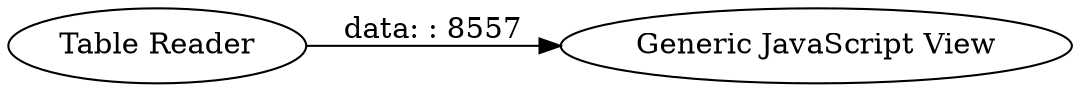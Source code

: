 digraph {
	"8376265362326762294_13" [label="Table Reader"]
	"8376265362326762294_15" [label="Generic JavaScript View"]
	"8376265362326762294_13" -> "8376265362326762294_15" [label="data: : 8557"]
	rankdir=LR
}
